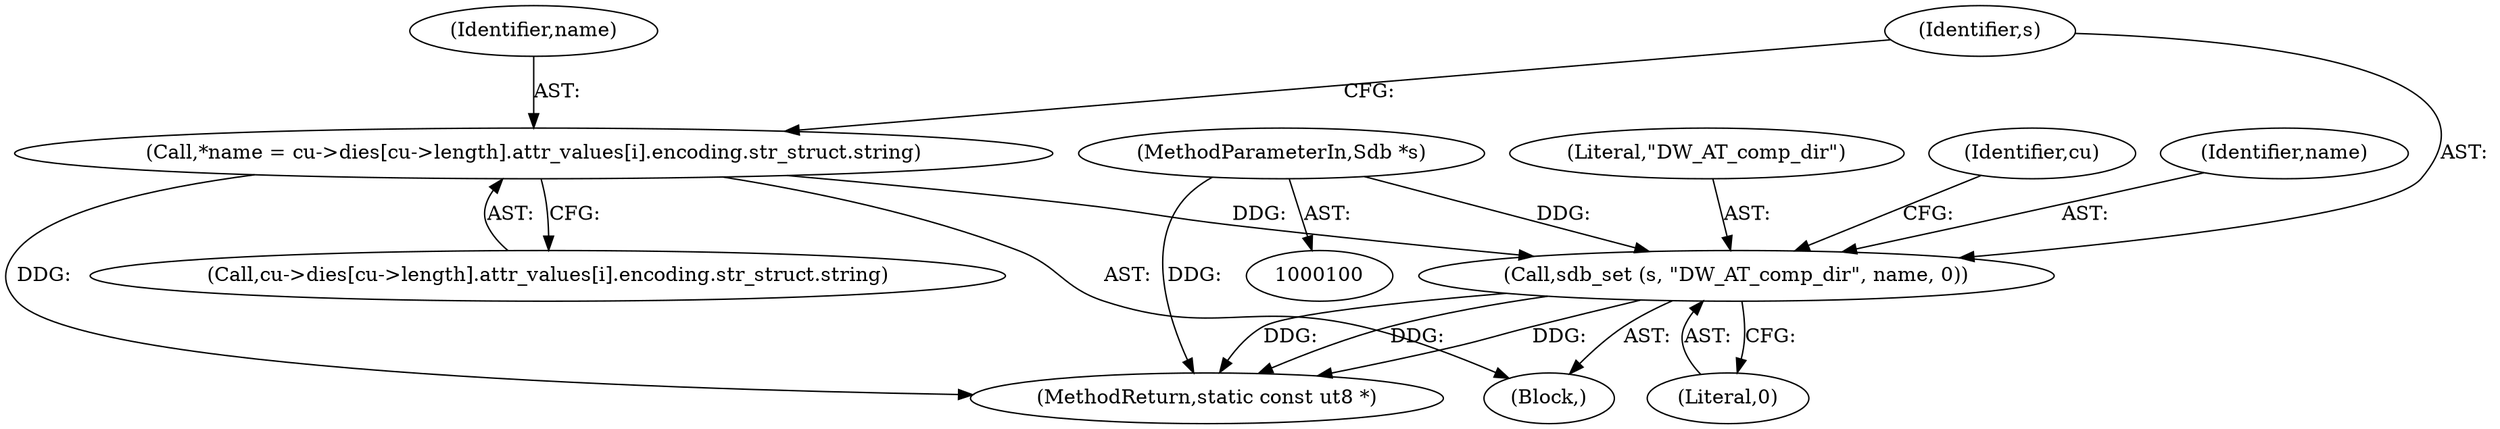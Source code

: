 digraph "1_radare2_bd1bab05083d80464fea854bf4b5c49aaf1b8401@del" {
"1000434" [label="(Call,sdb_set (s, \"DW_AT_comp_dir\", name, 0))"];
"1000101" [label="(MethodParameterIn,Sdb *s)"];
"1000415" [label="(Call,*name = cu->dies[cu->length].attr_values[i].encoding.str_struct.string)"];
"1000437" [label="(Identifier,name)"];
"1000435" [label="(Identifier,s)"];
"1000413" [label="(Block,)"];
"1000438" [label="(Literal,0)"];
"1000436" [label="(Literal,\"DW_AT_comp_dir\")"];
"1000101" [label="(MethodParameterIn,Sdb *s)"];
"1000415" [label="(Call,*name = cu->dies[cu->length].attr_values[i].encoding.str_struct.string)"];
"1000417" [label="(Call,cu->dies[cu->length].attr_values[i].encoding.str_struct.string)"];
"1000416" [label="(Identifier,name)"];
"1000455" [label="(MethodReturn,static const ut8 *)"];
"1000443" [label="(Identifier,cu)"];
"1000434" [label="(Call,sdb_set (s, \"DW_AT_comp_dir\", name, 0))"];
"1000434" -> "1000413"  [label="AST: "];
"1000434" -> "1000438"  [label="CFG: "];
"1000435" -> "1000434"  [label="AST: "];
"1000436" -> "1000434"  [label="AST: "];
"1000437" -> "1000434"  [label="AST: "];
"1000438" -> "1000434"  [label="AST: "];
"1000443" -> "1000434"  [label="CFG: "];
"1000434" -> "1000455"  [label="DDG: "];
"1000434" -> "1000455"  [label="DDG: "];
"1000434" -> "1000455"  [label="DDG: "];
"1000101" -> "1000434"  [label="DDG: "];
"1000415" -> "1000434"  [label="DDG: "];
"1000101" -> "1000100"  [label="AST: "];
"1000101" -> "1000455"  [label="DDG: "];
"1000415" -> "1000413"  [label="AST: "];
"1000415" -> "1000417"  [label="CFG: "];
"1000416" -> "1000415"  [label="AST: "];
"1000417" -> "1000415"  [label="AST: "];
"1000435" -> "1000415"  [label="CFG: "];
"1000415" -> "1000455"  [label="DDG: "];
}
